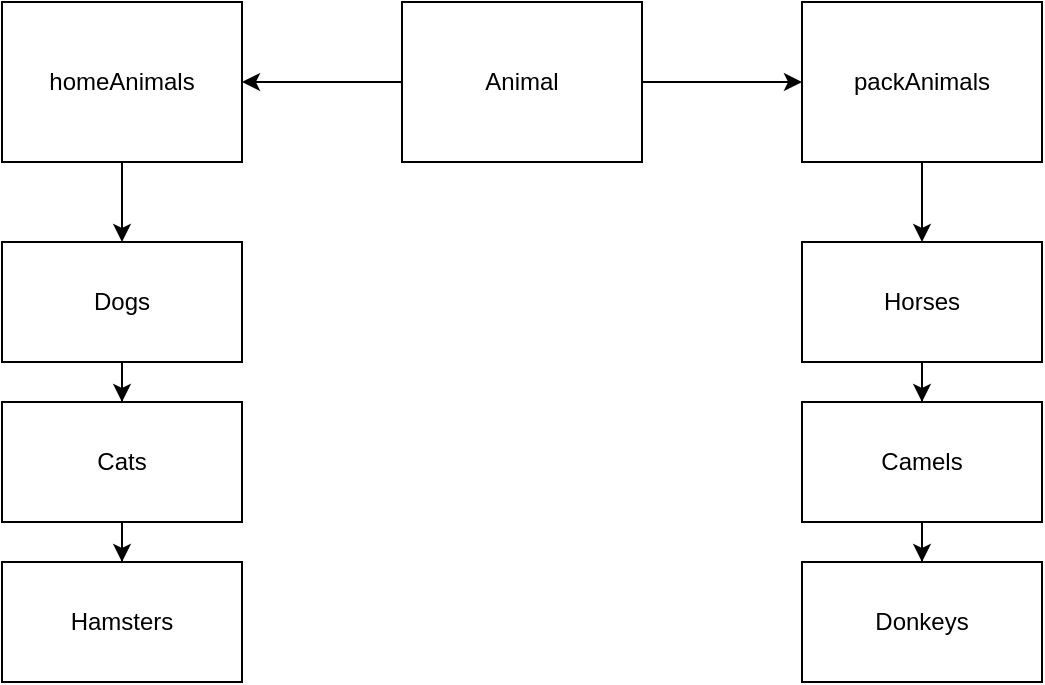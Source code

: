 <mxfile version="24.2.5" type="device">
  <diagram id="C5RBs43oDa-KdzZeNtuy" name="Page-1">
    <mxGraphModel dx="864" dy="1685" grid="1" gridSize="10" guides="1" tooltips="1" connect="1" arrows="1" fold="1" page="1" pageScale="1" pageWidth="827" pageHeight="1169" math="0" shadow="0">
      <root>
        <mxCell id="WIyWlLk6GJQsqaUBKTNV-0" />
        <mxCell id="WIyWlLk6GJQsqaUBKTNV-1" parent="WIyWlLk6GJQsqaUBKTNV-0" />
        <mxCell id="ry4p_VpCI128jxK-74W_-40" value="" style="edgeStyle=orthogonalEdgeStyle;rounded=0;orthogonalLoop=1;jettySize=auto;html=1;" edge="1" parent="WIyWlLk6GJQsqaUBKTNV-1" source="ry4p_VpCI128jxK-74W_-38" target="ry4p_VpCI128jxK-74W_-39">
          <mxGeometry relative="1" as="geometry" />
        </mxCell>
        <mxCell id="ry4p_VpCI128jxK-74W_-42" value="" style="edgeStyle=orthogonalEdgeStyle;rounded=0;orthogonalLoop=1;jettySize=auto;html=1;" edge="1" parent="WIyWlLk6GJQsqaUBKTNV-1" source="ry4p_VpCI128jxK-74W_-38" target="ry4p_VpCI128jxK-74W_-41">
          <mxGeometry relative="1" as="geometry" />
        </mxCell>
        <mxCell id="ry4p_VpCI128jxK-74W_-38" value="Animal" style="rounded=0;whiteSpace=wrap;html=1;" vertex="1" parent="WIyWlLk6GJQsqaUBKTNV-1">
          <mxGeometry x="320" y="-440" width="120" height="80" as="geometry" />
        </mxCell>
        <mxCell id="ry4p_VpCI128jxK-74W_-54" value="" style="edgeStyle=orthogonalEdgeStyle;rounded=0;orthogonalLoop=1;jettySize=auto;html=1;" edge="1" parent="WIyWlLk6GJQsqaUBKTNV-1" source="ry4p_VpCI128jxK-74W_-39" target="ry4p_VpCI128jxK-74W_-50">
          <mxGeometry relative="1" as="geometry" />
        </mxCell>
        <mxCell id="ry4p_VpCI128jxK-74W_-39" value="packAnimals" style="rounded=0;whiteSpace=wrap;html=1;" vertex="1" parent="WIyWlLk6GJQsqaUBKTNV-1">
          <mxGeometry x="520" y="-440" width="120" height="80" as="geometry" />
        </mxCell>
        <mxCell id="ry4p_VpCI128jxK-74W_-44" value="" style="edgeStyle=orthogonalEdgeStyle;rounded=0;orthogonalLoop=1;jettySize=auto;html=1;" edge="1" parent="WIyWlLk6GJQsqaUBKTNV-1" source="ry4p_VpCI128jxK-74W_-41" target="ry4p_VpCI128jxK-74W_-43">
          <mxGeometry relative="1" as="geometry" />
        </mxCell>
        <mxCell id="ry4p_VpCI128jxK-74W_-41" value="homeAnimals" style="rounded=0;whiteSpace=wrap;html=1;" vertex="1" parent="WIyWlLk6GJQsqaUBKTNV-1">
          <mxGeometry x="120" y="-440" width="120" height="80" as="geometry" />
        </mxCell>
        <mxCell id="ry4p_VpCI128jxK-74W_-46" value="" style="edgeStyle=orthogonalEdgeStyle;rounded=0;orthogonalLoop=1;jettySize=auto;html=1;" edge="1" parent="WIyWlLk6GJQsqaUBKTNV-1" source="ry4p_VpCI128jxK-74W_-43" target="ry4p_VpCI128jxK-74W_-45">
          <mxGeometry relative="1" as="geometry" />
        </mxCell>
        <mxCell id="ry4p_VpCI128jxK-74W_-43" value="Dogs" style="whiteSpace=wrap;html=1;rounded=0;" vertex="1" parent="WIyWlLk6GJQsqaUBKTNV-1">
          <mxGeometry x="120" y="-320" width="120" height="60" as="geometry" />
        </mxCell>
        <mxCell id="ry4p_VpCI128jxK-74W_-48" value="" style="edgeStyle=orthogonalEdgeStyle;rounded=0;orthogonalLoop=1;jettySize=auto;html=1;" edge="1" parent="WIyWlLk6GJQsqaUBKTNV-1" source="ry4p_VpCI128jxK-74W_-45" target="ry4p_VpCI128jxK-74W_-47">
          <mxGeometry relative="1" as="geometry" />
        </mxCell>
        <mxCell id="ry4p_VpCI128jxK-74W_-45" value="Cats" style="whiteSpace=wrap;html=1;rounded=0;" vertex="1" parent="WIyWlLk6GJQsqaUBKTNV-1">
          <mxGeometry x="120" y="-240" width="120" height="60" as="geometry" />
        </mxCell>
        <mxCell id="ry4p_VpCI128jxK-74W_-47" value="Hamsters" style="whiteSpace=wrap;html=1;rounded=0;" vertex="1" parent="WIyWlLk6GJQsqaUBKTNV-1">
          <mxGeometry x="120" y="-160" width="120" height="60" as="geometry" />
        </mxCell>
        <mxCell id="ry4p_VpCI128jxK-74W_-49" value="" style="edgeStyle=orthogonalEdgeStyle;rounded=0;orthogonalLoop=1;jettySize=auto;html=1;" edge="1" parent="WIyWlLk6GJQsqaUBKTNV-1" source="ry4p_VpCI128jxK-74W_-50" target="ry4p_VpCI128jxK-74W_-52">
          <mxGeometry relative="1" as="geometry" />
        </mxCell>
        <mxCell id="ry4p_VpCI128jxK-74W_-50" value="Horses" style="whiteSpace=wrap;html=1;rounded=0;" vertex="1" parent="WIyWlLk6GJQsqaUBKTNV-1">
          <mxGeometry x="520" y="-320" width="120" height="60" as="geometry" />
        </mxCell>
        <mxCell id="ry4p_VpCI128jxK-74W_-51" value="" style="edgeStyle=orthogonalEdgeStyle;rounded=0;orthogonalLoop=1;jettySize=auto;html=1;" edge="1" parent="WIyWlLk6GJQsqaUBKTNV-1" source="ry4p_VpCI128jxK-74W_-52" target="ry4p_VpCI128jxK-74W_-53">
          <mxGeometry relative="1" as="geometry" />
        </mxCell>
        <mxCell id="ry4p_VpCI128jxK-74W_-52" value="Camels" style="whiteSpace=wrap;html=1;rounded=0;" vertex="1" parent="WIyWlLk6GJQsqaUBKTNV-1">
          <mxGeometry x="520" y="-240" width="120" height="60" as="geometry" />
        </mxCell>
        <mxCell id="ry4p_VpCI128jxK-74W_-53" value="Donkeys" style="whiteSpace=wrap;html=1;rounded=0;" vertex="1" parent="WIyWlLk6GJQsqaUBKTNV-1">
          <mxGeometry x="520" y="-160" width="120" height="60" as="geometry" />
        </mxCell>
      </root>
    </mxGraphModel>
  </diagram>
</mxfile>

